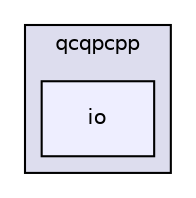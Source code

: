 digraph "include/qcqpcpp/io" {
  compound=true
  node [ fontsize="10", fontname="Helvetica"];
  edge [ labelfontsize="10", labelfontname="Helvetica"];
  subgraph clusterdir_d45cdcab7aed55ceebc00a1bb83684e7 {
    graph [ bgcolor="#ddddee", pencolor="black", label="qcqpcpp" fontname="Helvetica", fontsize="10", URL="dir_d45cdcab7aed55ceebc00a1bb83684e7.html"]
  dir_d2a0cb91e5ceb358cb193a8b6a73e5de [shape=box, label="io", style="filled", fillcolor="#eeeeff", pencolor="black", URL="dir_d2a0cb91e5ceb358cb193a8b6a73e5de.html"];
  }
}
